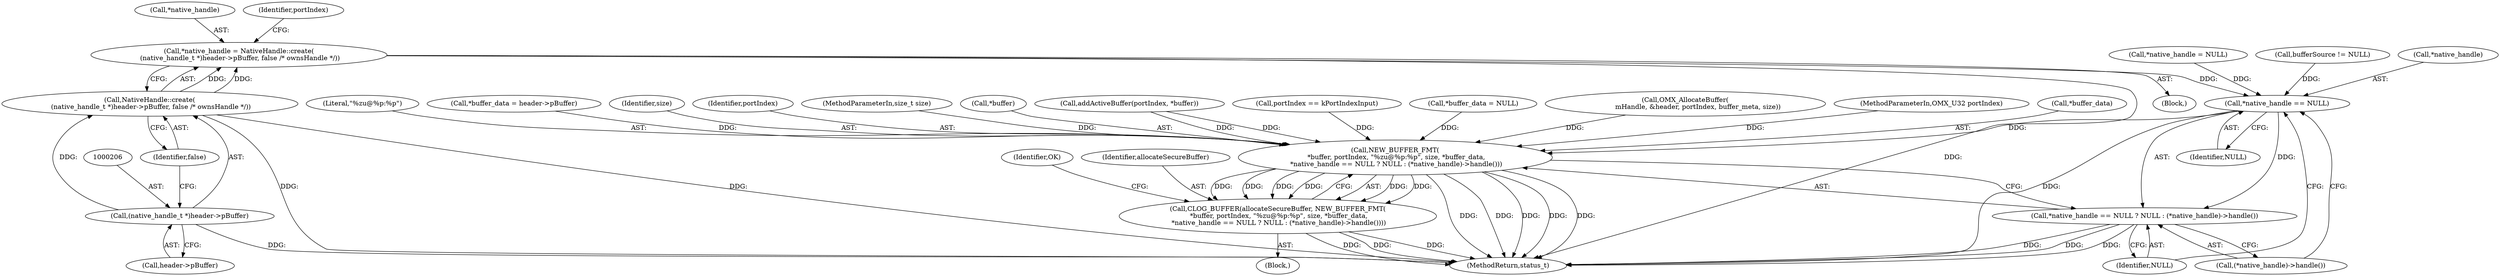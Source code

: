 digraph "0_Android_1d4feebdb85db46e138530f360d9ff2490e14353@API" {
"1000201" [label="(Call,*native_handle = NativeHandle::create(\n (native_handle_t *)header->pBuffer, false /* ownsHandle */))"];
"1000204" [label="(Call,NativeHandle::create(\n (native_handle_t *)header->pBuffer, false /* ownsHandle */))"];
"1000205" [label="(Call,(native_handle_t *)header->pBuffer)"];
"1000250" [label="(Call,*native_handle == NULL)"];
"1000241" [label="(Call,NEW_BUFFER_FMT(\n *buffer, portIndex, \"%zu@%p:%p\", size, *buffer_data,\n *native_handle == NULL ? NULL : (*native_handle)->handle()))"];
"1000239" [label="(Call,CLOG_BUFFER(allocateSecureBuffer, NEW_BUFFER_FMT(\n *buffer, portIndex, \"%zu@%p:%p\", size, *buffer_data,\n *native_handle == NULL ? NULL : (*native_handle)->handle())))"];
"1000249" [label="(Call,*native_handle == NULL ? NULL : (*native_handle)->handle())"];
"1000246" [label="(Identifier,size)"];
"1000244" [label="(Identifier,portIndex)"];
"1000249" [label="(Call,*native_handle == NULL ? NULL : (*native_handle)->handle())"];
"1000103" [label="(MethodParameterIn,size_t size)"];
"1000242" [label="(Call,*buffer)"];
"1000251" [label="(Call,*native_handle)"];
"1000253" [label="(Identifier,NULL)"];
"1000258" [label="(MethodReturn,status_t)"];
"1000223" [label="(Call,addActiveBuffer(portIndex, *buffer))"];
"1000254" [label="(Identifier,NULL)"];
"1000219" [label="(Call,*native_handle = NULL)"];
"1000239" [label="(Call,CLOG_BUFFER(allocateSecureBuffer, NEW_BUFFER_FMT(\n *buffer, portIndex, \"%zu@%p:%p\", size, *buffer_data,\n *native_handle == NULL ? NULL : (*native_handle)->handle())))"];
"1000233" [label="(Call,portIndex == kPortIndexInput)"];
"1000257" [label="(Identifier,OK)"];
"1000240" [label="(Identifier,allocateSecureBuffer)"];
"1000107" [label="(Block,)"];
"1000202" [label="(Call,*native_handle)"];
"1000230" [label="(Call,bufferSource != NULL)"];
"1000197" [label="(Call,*buffer_data = NULL)"];
"1000149" [label="(Call,OMX_AllocateBuffer(\n            mHandle, &header, portIndex, buffer_meta, size))"];
"1000207" [label="(Call,header->pBuffer)"];
"1000196" [label="(Block,)"];
"1000102" [label="(MethodParameterIn,OMX_U32 portIndex)"];
"1000201" [label="(Call,*native_handle = NativeHandle::create(\n (native_handle_t *)header->pBuffer, false /* ownsHandle */))"];
"1000241" [label="(Call,NEW_BUFFER_FMT(\n *buffer, portIndex, \"%zu@%p:%p\", size, *buffer_data,\n *native_handle == NULL ? NULL : (*native_handle)->handle()))"];
"1000204" [label="(Call,NativeHandle::create(\n (native_handle_t *)header->pBuffer, false /* ownsHandle */))"];
"1000247" [label="(Call,*buffer_data)"];
"1000224" [label="(Identifier,portIndex)"];
"1000255" [label="(Call,(*native_handle)->handle())"];
"1000250" [label="(Call,*native_handle == NULL)"];
"1000245" [label="(Literal,\"%zu@%p:%p\")"];
"1000213" [label="(Call,*buffer_data = header->pBuffer)"];
"1000205" [label="(Call,(native_handle_t *)header->pBuffer)"];
"1000210" [label="(Identifier,false)"];
"1000201" -> "1000196"  [label="AST: "];
"1000201" -> "1000204"  [label="CFG: "];
"1000202" -> "1000201"  [label="AST: "];
"1000204" -> "1000201"  [label="AST: "];
"1000224" -> "1000201"  [label="CFG: "];
"1000201" -> "1000258"  [label="DDG: "];
"1000204" -> "1000201"  [label="DDG: "];
"1000204" -> "1000201"  [label="DDG: "];
"1000201" -> "1000250"  [label="DDG: "];
"1000204" -> "1000210"  [label="CFG: "];
"1000205" -> "1000204"  [label="AST: "];
"1000210" -> "1000204"  [label="AST: "];
"1000204" -> "1000258"  [label="DDG: "];
"1000204" -> "1000258"  [label="DDG: "];
"1000205" -> "1000204"  [label="DDG: "];
"1000205" -> "1000207"  [label="CFG: "];
"1000206" -> "1000205"  [label="AST: "];
"1000207" -> "1000205"  [label="AST: "];
"1000210" -> "1000205"  [label="CFG: "];
"1000205" -> "1000258"  [label="DDG: "];
"1000250" -> "1000249"  [label="AST: "];
"1000250" -> "1000253"  [label="CFG: "];
"1000251" -> "1000250"  [label="AST: "];
"1000253" -> "1000250"  [label="AST: "];
"1000254" -> "1000250"  [label="CFG: "];
"1000255" -> "1000250"  [label="CFG: "];
"1000250" -> "1000258"  [label="DDG: "];
"1000250" -> "1000241"  [label="DDG: "];
"1000219" -> "1000250"  [label="DDG: "];
"1000230" -> "1000250"  [label="DDG: "];
"1000250" -> "1000249"  [label="DDG: "];
"1000241" -> "1000239"  [label="AST: "];
"1000241" -> "1000249"  [label="CFG: "];
"1000242" -> "1000241"  [label="AST: "];
"1000244" -> "1000241"  [label="AST: "];
"1000245" -> "1000241"  [label="AST: "];
"1000246" -> "1000241"  [label="AST: "];
"1000247" -> "1000241"  [label="AST: "];
"1000249" -> "1000241"  [label="AST: "];
"1000239" -> "1000241"  [label="CFG: "];
"1000241" -> "1000258"  [label="DDG: "];
"1000241" -> "1000258"  [label="DDG: "];
"1000241" -> "1000258"  [label="DDG: "];
"1000241" -> "1000258"  [label="DDG: "];
"1000241" -> "1000258"  [label="DDG: "];
"1000241" -> "1000239"  [label="DDG: "];
"1000241" -> "1000239"  [label="DDG: "];
"1000241" -> "1000239"  [label="DDG: "];
"1000241" -> "1000239"  [label="DDG: "];
"1000241" -> "1000239"  [label="DDG: "];
"1000241" -> "1000239"  [label="DDG: "];
"1000223" -> "1000241"  [label="DDG: "];
"1000223" -> "1000241"  [label="DDG: "];
"1000233" -> "1000241"  [label="DDG: "];
"1000102" -> "1000241"  [label="DDG: "];
"1000149" -> "1000241"  [label="DDG: "];
"1000103" -> "1000241"  [label="DDG: "];
"1000213" -> "1000241"  [label="DDG: "];
"1000197" -> "1000241"  [label="DDG: "];
"1000239" -> "1000107"  [label="AST: "];
"1000240" -> "1000239"  [label="AST: "];
"1000257" -> "1000239"  [label="CFG: "];
"1000239" -> "1000258"  [label="DDG: "];
"1000239" -> "1000258"  [label="DDG: "];
"1000239" -> "1000258"  [label="DDG: "];
"1000249" -> "1000254"  [label="CFG: "];
"1000249" -> "1000255"  [label="CFG: "];
"1000254" -> "1000249"  [label="AST: "];
"1000255" -> "1000249"  [label="AST: "];
"1000249" -> "1000258"  [label="DDG: "];
"1000249" -> "1000258"  [label="DDG: "];
"1000249" -> "1000258"  [label="DDG: "];
}

